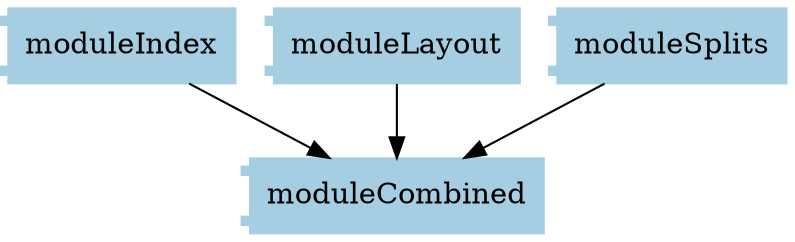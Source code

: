 digraph dependencies {
  node[shape="component",style="filled",colorscheme=paired12]


    node[shape="component"]
    "moduleCombined"[label="moduleCombined", color=1]

    
      "moduleIndex"[label="moduleIndex", color=1]
      "moduleIndex" -> "moduleCombined"
    
      "moduleLayout"[label="moduleLayout", color=1]
      "moduleLayout" -> "moduleCombined"
    
      "moduleSplits"[label="moduleSplits", color=1]
      "moduleSplits" -> "moduleCombined"
    


    node[shape="ellipse"]
    


    

    

    

    node[shape="cds"]
    

    









    node[shape="ellipse",style="filled", color=9]
    

    


    

    

    

    


}
